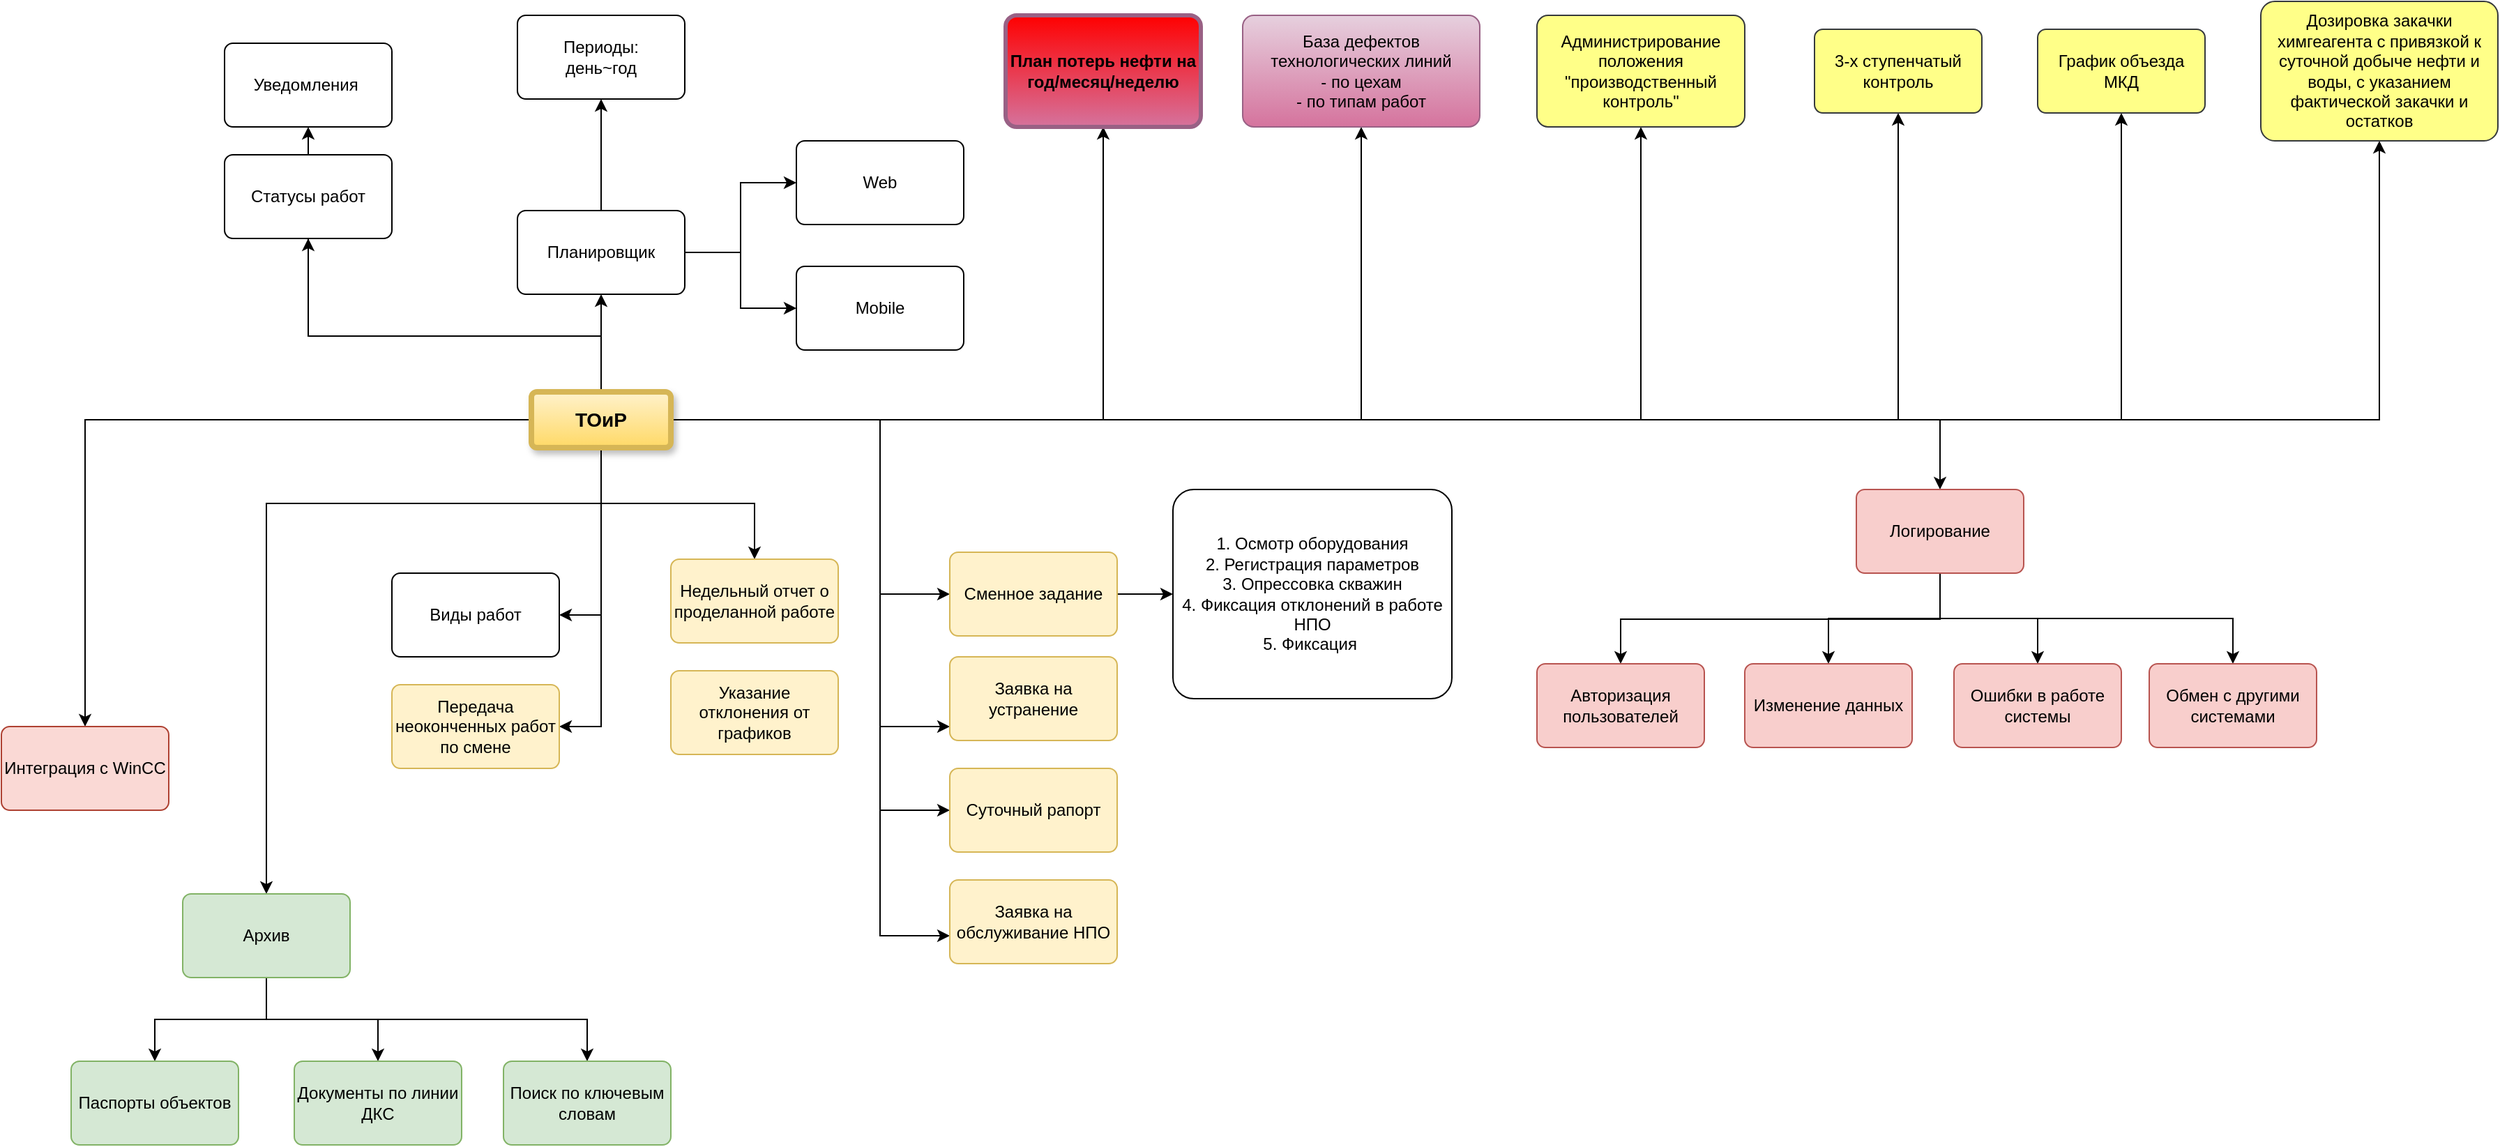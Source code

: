 <mxfile version="20.0.1" type="github">
  <diagram id="qD9cVtpdKziQ_UhONeAe" name="Page-1">
    <mxGraphModel dx="1053" dy="588" grid="1" gridSize="10" guides="1" tooltips="1" connect="1" arrows="1" fold="1" page="1" pageScale="1" pageWidth="827" pageHeight="1169" math="0" shadow="0">
      <root>
        <mxCell id="0" />
        <mxCell id="1" parent="0" />
        <mxCell id="HZPL37ttOVomfuP8rKHR-3" value="" style="edgeStyle=orthogonalEdgeStyle;rounded=0;orthogonalLoop=1;jettySize=auto;html=1;" edge="1" parent="1" source="HZPL37ttOVomfuP8rKHR-1" target="HZPL37ttOVomfuP8rKHR-2">
          <mxGeometry relative="1" as="geometry" />
        </mxCell>
        <mxCell id="HZPL37ttOVomfuP8rKHR-11" value="" style="edgeStyle=orthogonalEdgeStyle;rounded=0;orthogonalLoop=1;jettySize=auto;html=1;" edge="1" parent="1" source="HZPL37ttOVomfuP8rKHR-1" target="HZPL37ttOVomfuP8rKHR-10">
          <mxGeometry relative="1" as="geometry">
            <Array as="points">
              <mxPoint x="450" y="320" />
              <mxPoint x="240" y="320" />
            </Array>
          </mxGeometry>
        </mxCell>
        <mxCell id="HZPL37ttOVomfuP8rKHR-13" value="" style="edgeStyle=orthogonalEdgeStyle;rounded=0;orthogonalLoop=1;jettySize=auto;html=1;" edge="1" parent="1" source="HZPL37ttOVomfuP8rKHR-1" target="HZPL37ttOVomfuP8rKHR-12">
          <mxGeometry relative="1" as="geometry">
            <Array as="points">
              <mxPoint x="450" y="320" />
              <mxPoint x="240" y="320" />
            </Array>
          </mxGeometry>
        </mxCell>
        <mxCell id="HZPL37ttOVomfuP8rKHR-15" value="" style="edgeStyle=orthogonalEdgeStyle;rounded=0;orthogonalLoop=1;jettySize=auto;html=1;" edge="1" parent="1" source="HZPL37ttOVomfuP8rKHR-1" target="HZPL37ttOVomfuP8rKHR-14">
          <mxGeometry relative="1" as="geometry">
            <Array as="points">
              <mxPoint x="650" y="380" />
              <mxPoint x="650" y="505" />
            </Array>
          </mxGeometry>
        </mxCell>
        <mxCell id="HZPL37ttOVomfuP8rKHR-19" value="" style="edgeStyle=orthogonalEdgeStyle;rounded=0;orthogonalLoop=1;jettySize=auto;html=1;" edge="1" parent="1" source="HZPL37ttOVomfuP8rKHR-1" target="HZPL37ttOVomfuP8rKHR-18">
          <mxGeometry relative="1" as="geometry">
            <Array as="points">
              <mxPoint x="650" y="380" />
              <mxPoint x="650" y="600" />
            </Array>
          </mxGeometry>
        </mxCell>
        <mxCell id="HZPL37ttOVomfuP8rKHR-21" value="" style="edgeStyle=orthogonalEdgeStyle;rounded=0;orthogonalLoop=1;jettySize=auto;html=1;" edge="1" parent="1" source="HZPL37ttOVomfuP8rKHR-1" target="HZPL37ttOVomfuP8rKHR-20">
          <mxGeometry relative="1" as="geometry">
            <Array as="points">
              <mxPoint x="650" y="380" />
              <mxPoint x="650" y="660" />
            </Array>
          </mxGeometry>
        </mxCell>
        <mxCell id="HZPL37ttOVomfuP8rKHR-23" value="" style="edgeStyle=orthogonalEdgeStyle;rounded=0;orthogonalLoop=1;jettySize=auto;html=1;" edge="1" parent="1" source="HZPL37ttOVomfuP8rKHR-1" target="HZPL37ttOVomfuP8rKHR-22">
          <mxGeometry relative="1" as="geometry">
            <Array as="points">
              <mxPoint x="650" y="380" />
              <mxPoint x="650" y="750" />
            </Array>
          </mxGeometry>
        </mxCell>
        <mxCell id="HZPL37ttOVomfuP8rKHR-25" value="" style="edgeStyle=orthogonalEdgeStyle;rounded=0;orthogonalLoop=1;jettySize=auto;html=1;" edge="1" parent="1" source="HZPL37ttOVomfuP8rKHR-1" target="HZPL37ttOVomfuP8rKHR-24">
          <mxGeometry relative="1" as="geometry" />
        </mxCell>
        <mxCell id="HZPL37ttOVomfuP8rKHR-27" value="" style="edgeStyle=orthogonalEdgeStyle;rounded=0;orthogonalLoop=1;jettySize=auto;html=1;entryX=1;entryY=0.5;entryDx=0;entryDy=0;" edge="1" parent="1" source="HZPL37ttOVomfuP8rKHR-1" target="HZPL37ttOVomfuP8rKHR-26">
          <mxGeometry relative="1" as="geometry" />
        </mxCell>
        <mxCell id="HZPL37ttOVomfuP8rKHR-29" value="" style="edgeStyle=orthogonalEdgeStyle;rounded=0;orthogonalLoop=1;jettySize=auto;html=1;" edge="1" parent="1" source="HZPL37ttOVomfuP8rKHR-1" target="HZPL37ttOVomfuP8rKHR-28">
          <mxGeometry relative="1" as="geometry">
            <Array as="points">
              <mxPoint x="450" y="600" />
            </Array>
          </mxGeometry>
        </mxCell>
        <mxCell id="HZPL37ttOVomfuP8rKHR-31" value="" style="edgeStyle=orthogonalEdgeStyle;rounded=0;orthogonalLoop=1;jettySize=auto;html=1;" edge="1" parent="1" source="HZPL37ttOVomfuP8rKHR-1" target="HZPL37ttOVomfuP8rKHR-30">
          <mxGeometry relative="1" as="geometry" />
        </mxCell>
        <mxCell id="HZPL37ttOVomfuP8rKHR-33" value="" style="edgeStyle=orthogonalEdgeStyle;rounded=0;orthogonalLoop=1;jettySize=auto;html=1;" edge="1" parent="1" source="HZPL37ttOVomfuP8rKHR-1" target="HZPL37ttOVomfuP8rKHR-32">
          <mxGeometry relative="1" as="geometry" />
        </mxCell>
        <mxCell id="HZPL37ttOVomfuP8rKHR-35" value="" style="edgeStyle=orthogonalEdgeStyle;rounded=0;orthogonalLoop=1;jettySize=auto;html=1;" edge="1" parent="1" source="HZPL37ttOVomfuP8rKHR-1" target="HZPL37ttOVomfuP8rKHR-34">
          <mxGeometry relative="1" as="geometry" />
        </mxCell>
        <mxCell id="HZPL37ttOVomfuP8rKHR-37" value="" style="edgeStyle=orthogonalEdgeStyle;rounded=0;orthogonalLoop=1;jettySize=auto;html=1;" edge="1" parent="1" source="HZPL37ttOVomfuP8rKHR-1" target="HZPL37ttOVomfuP8rKHR-36">
          <mxGeometry relative="1" as="geometry" />
        </mxCell>
        <mxCell id="HZPL37ttOVomfuP8rKHR-39" value="" style="edgeStyle=orthogonalEdgeStyle;rounded=0;orthogonalLoop=1;jettySize=auto;html=1;fontSize=14;" edge="1" parent="1" source="HZPL37ttOVomfuP8rKHR-1" target="HZPL37ttOVomfuP8rKHR-38">
          <mxGeometry relative="1" as="geometry" />
        </mxCell>
        <mxCell id="HZPL37ttOVomfuP8rKHR-41" style="edgeStyle=orthogonalEdgeStyle;rounded=0;orthogonalLoop=1;jettySize=auto;html=1;exitX=1;exitY=0.5;exitDx=0;exitDy=0;fontSize=14;" edge="1" parent="1" source="HZPL37ttOVomfuP8rKHR-1" target="HZPL37ttOVomfuP8rKHR-40">
          <mxGeometry relative="1" as="geometry" />
        </mxCell>
        <mxCell id="HZPL37ttOVomfuP8rKHR-43" style="edgeStyle=orthogonalEdgeStyle;rounded=0;orthogonalLoop=1;jettySize=auto;html=1;exitX=1;exitY=0.5;exitDx=0;exitDy=0;entryX=0.5;entryY=1;entryDx=0;entryDy=0;fontSize=14;" edge="1" parent="1" source="HZPL37ttOVomfuP8rKHR-1" target="HZPL37ttOVomfuP8rKHR-42">
          <mxGeometry relative="1" as="geometry" />
        </mxCell>
        <mxCell id="HZPL37ttOVomfuP8rKHR-46" style="edgeStyle=orthogonalEdgeStyle;rounded=0;orthogonalLoop=1;jettySize=auto;html=1;exitX=0.5;exitY=1;exitDx=0;exitDy=0;fontSize=14;" edge="1" parent="1" source="HZPL37ttOVomfuP8rKHR-1" target="HZPL37ttOVomfuP8rKHR-45">
          <mxGeometry relative="1" as="geometry">
            <Array as="points">
              <mxPoint x="450" y="440" />
              <mxPoint x="210" y="440" />
            </Array>
          </mxGeometry>
        </mxCell>
        <mxCell id="HZPL37ttOVomfuP8rKHR-54" style="edgeStyle=orthogonalEdgeStyle;rounded=0;orthogonalLoop=1;jettySize=auto;html=1;exitX=1;exitY=0.5;exitDx=0;exitDy=0;entryX=0.5;entryY=0;entryDx=0;entryDy=0;fontSize=14;" edge="1" parent="1" source="HZPL37ttOVomfuP8rKHR-1" target="HZPL37ttOVomfuP8rKHR-53">
          <mxGeometry relative="1" as="geometry" />
        </mxCell>
        <mxCell id="HZPL37ttOVomfuP8rKHR-1" value="ТОиР" style="rounded=1;arcSize=10;whiteSpace=wrap;html=1;align=center;fillColor=#fff2cc;strokeColor=#d6b656;fontStyle=1;fontSize=14;strokeWidth=4;gradientColor=#ffd966;glass=0;shadow=1;sketch=0;" vertex="1" parent="1">
          <mxGeometry x="400" y="360" width="100" height="40" as="geometry" />
        </mxCell>
        <mxCell id="HZPL37ttOVomfuP8rKHR-5" value="" style="edgeStyle=orthogonalEdgeStyle;rounded=0;orthogonalLoop=1;jettySize=auto;html=1;" edge="1" parent="1" source="HZPL37ttOVomfuP8rKHR-2" target="HZPL37ttOVomfuP8rKHR-4">
          <mxGeometry relative="1" as="geometry" />
        </mxCell>
        <mxCell id="HZPL37ttOVomfuP8rKHR-7" value="" style="edgeStyle=orthogonalEdgeStyle;rounded=0;orthogonalLoop=1;jettySize=auto;html=1;" edge="1" parent="1" source="HZPL37ttOVomfuP8rKHR-2" target="HZPL37ttOVomfuP8rKHR-6">
          <mxGeometry relative="1" as="geometry" />
        </mxCell>
        <mxCell id="HZPL37ttOVomfuP8rKHR-9" value="" style="edgeStyle=orthogonalEdgeStyle;rounded=0;orthogonalLoop=1;jettySize=auto;html=1;" edge="1" parent="1" source="HZPL37ttOVomfuP8rKHR-2" target="HZPL37ttOVomfuP8rKHR-8">
          <mxGeometry relative="1" as="geometry" />
        </mxCell>
        <mxCell id="HZPL37ttOVomfuP8rKHR-2" value="Планировщик" style="whiteSpace=wrap;html=1;rounded=1;arcSize=10;" vertex="1" parent="1">
          <mxGeometry x="390" y="230" width="120" height="60" as="geometry" />
        </mxCell>
        <mxCell id="HZPL37ttOVomfuP8rKHR-4" value="Web" style="whiteSpace=wrap;html=1;rounded=1;arcSize=10;" vertex="1" parent="1">
          <mxGeometry x="590" y="180" width="120" height="60" as="geometry" />
        </mxCell>
        <mxCell id="HZPL37ttOVomfuP8rKHR-6" value="Mobile" style="whiteSpace=wrap;html=1;rounded=1;arcSize=10;" vertex="1" parent="1">
          <mxGeometry x="590" y="270" width="120" height="60" as="geometry" />
        </mxCell>
        <mxCell id="HZPL37ttOVomfuP8rKHR-8" value="Периоды:&lt;br&gt;день~год" style="whiteSpace=wrap;html=1;rounded=1;arcSize=10;" vertex="1" parent="1">
          <mxGeometry x="390" y="90" width="120" height="60" as="geometry" />
        </mxCell>
        <mxCell id="HZPL37ttOVomfuP8rKHR-10" value="Уведомления&amp;nbsp;" style="whiteSpace=wrap;html=1;rounded=1;arcSize=10;" vertex="1" parent="1">
          <mxGeometry x="180" y="110" width="120" height="60" as="geometry" />
        </mxCell>
        <mxCell id="HZPL37ttOVomfuP8rKHR-12" value="Статусы работ" style="whiteSpace=wrap;html=1;rounded=1;arcSize=10;" vertex="1" parent="1">
          <mxGeometry x="180" y="190" width="120" height="60" as="geometry" />
        </mxCell>
        <mxCell id="HZPL37ttOVomfuP8rKHR-17" value="" style="edgeStyle=orthogonalEdgeStyle;rounded=0;orthogonalLoop=1;jettySize=auto;html=1;" edge="1" parent="1" source="HZPL37ttOVomfuP8rKHR-14" target="HZPL37ttOVomfuP8rKHR-16">
          <mxGeometry relative="1" as="geometry" />
        </mxCell>
        <mxCell id="HZPL37ttOVomfuP8rKHR-14" value="Сменное задание" style="whiteSpace=wrap;html=1;rounded=1;arcSize=10;fillColor=#fff2cc;strokeColor=#d6b656;" vertex="1" parent="1">
          <mxGeometry x="700" y="475" width="120" height="60" as="geometry" />
        </mxCell>
        <mxCell id="HZPL37ttOVomfuP8rKHR-16" value="1. Осмотр оборудования&lt;br&gt;2. Регистрация параметров&lt;br&gt;3. Опрессовка скважин&lt;br&gt;4. Фиксация отклонений в работе НПО&lt;br&gt;5. Фиксация&amp;nbsp;" style="whiteSpace=wrap;html=1;rounded=1;arcSize=10;" vertex="1" parent="1">
          <mxGeometry x="860" y="430" width="200" height="150" as="geometry" />
        </mxCell>
        <mxCell id="HZPL37ttOVomfuP8rKHR-18" value="Заявка на устранение" style="whiteSpace=wrap;html=1;rounded=1;arcSize=10;fillColor=#fff2cc;strokeColor=#d6b656;" vertex="1" parent="1">
          <mxGeometry x="700" y="550" width="120" height="60" as="geometry" />
        </mxCell>
        <mxCell id="HZPL37ttOVomfuP8rKHR-20" value="Суточный рапорт" style="whiteSpace=wrap;html=1;rounded=1;arcSize=10;fillColor=#fff2cc;strokeColor=#d6b656;" vertex="1" parent="1">
          <mxGeometry x="700" y="630" width="120" height="60" as="geometry" />
        </mxCell>
        <mxCell id="HZPL37ttOVomfuP8rKHR-22" value="Заявка на обслуживание НПО" style="whiteSpace=wrap;html=1;rounded=1;arcSize=10;fillColor=#fff2cc;strokeColor=#d6b656;" vertex="1" parent="1">
          <mxGeometry x="700" y="710" width="120" height="60" as="geometry" />
        </mxCell>
        <mxCell id="HZPL37ttOVomfuP8rKHR-24" value="Недельный отчет о проделанной работе" style="whiteSpace=wrap;html=1;rounded=1;arcSize=10;fillColor=#fff2cc;strokeColor=#d6b656;" vertex="1" parent="1">
          <mxGeometry x="500" y="480" width="120" height="60" as="geometry" />
        </mxCell>
        <mxCell id="HZPL37ttOVomfuP8rKHR-26" value="Виды работ" style="whiteSpace=wrap;html=1;rounded=1;arcSize=10;" vertex="1" parent="1">
          <mxGeometry x="300" y="490" width="120" height="60" as="geometry" />
        </mxCell>
        <mxCell id="HZPL37ttOVomfuP8rKHR-28" value="Передача неоконченных работ по смене" style="whiteSpace=wrap;html=1;rounded=1;arcSize=10;fillColor=#fff2cc;strokeColor=#d6b656;" vertex="1" parent="1">
          <mxGeometry x="300" y="570" width="120" height="60" as="geometry" />
        </mxCell>
        <mxCell id="HZPL37ttOVomfuP8rKHR-30" value="Интеграция с WinCC" style="whiteSpace=wrap;html=1;rounded=1;arcSize=10;fillColor=#fad9d5;strokeColor=#ae4132;" vertex="1" parent="1">
          <mxGeometry x="20" y="600" width="120" height="60" as="geometry" />
        </mxCell>
        <mxCell id="HZPL37ttOVomfuP8rKHR-32" value="База дефектов технологических линий&lt;br&gt;- по цехам&lt;br&gt;- по типам работ" style="whiteSpace=wrap;html=1;rounded=1;arcSize=10;fillColor=#e6d0de;gradientColor=#d5739d;strokeColor=#996185;" vertex="1" parent="1">
          <mxGeometry x="910" y="90" width="170" height="80" as="geometry" />
        </mxCell>
        <mxCell id="HZPL37ttOVomfuP8rKHR-34" value="План потерь нефти на год/месяц/неделю" style="whiteSpace=wrap;html=1;rounded=1;arcSize=10;fillColor=#FF0000;gradientColor=#d5739d;strokeColor=#996185;strokeWidth=3;fontStyle=1" vertex="1" parent="1">
          <mxGeometry x="740" y="90" width="140" height="80" as="geometry" />
        </mxCell>
        <mxCell id="HZPL37ttOVomfuP8rKHR-36" value="Администрирование положения &quot;производственный контроль&quot;" style="whiteSpace=wrap;html=1;fillColor=#ffff88;strokeColor=#36393d;rounded=1;arcSize=10;" vertex="1" parent="1">
          <mxGeometry x="1121" y="90" width="149" height="80" as="geometry" />
        </mxCell>
        <mxCell id="HZPL37ttOVomfuP8rKHR-38" value="3-х ступенчатый контроль" style="whiteSpace=wrap;html=1;fillColor=#ffff88;strokeColor=#36393d;rounded=1;arcSize=10;" vertex="1" parent="1">
          <mxGeometry x="1320" y="100" width="120" height="60" as="geometry" />
        </mxCell>
        <mxCell id="HZPL37ttOVomfuP8rKHR-40" value="График объезда МКД" style="whiteSpace=wrap;html=1;fillColor=#ffff88;strokeColor=#36393d;rounded=1;arcSize=10;" vertex="1" parent="1">
          <mxGeometry x="1480" y="100" width="120" height="60" as="geometry" />
        </mxCell>
        <mxCell id="HZPL37ttOVomfuP8rKHR-42" value="Дозировка закачки химгеагента с привязкой к суточной добыче нефти и воды, с указанием фактической закачки и остатков" style="whiteSpace=wrap;html=1;fillColor=#ffff88;strokeColor=#36393d;rounded=1;arcSize=10;" vertex="1" parent="1">
          <mxGeometry x="1640" y="80" width="170" height="100" as="geometry" />
        </mxCell>
        <mxCell id="HZPL37ttOVomfuP8rKHR-44" value="Указание отклонения от графиков" style="whiteSpace=wrap;html=1;fillColor=#fff2cc;strokeColor=#d6b656;rounded=1;arcSize=10;" vertex="1" parent="1">
          <mxGeometry x="500" y="560" width="120" height="60" as="geometry" />
        </mxCell>
        <mxCell id="HZPL37ttOVomfuP8rKHR-48" value="" style="edgeStyle=orthogonalEdgeStyle;rounded=0;orthogonalLoop=1;jettySize=auto;html=1;fontSize=14;" edge="1" parent="1" source="HZPL37ttOVomfuP8rKHR-45" target="HZPL37ttOVomfuP8rKHR-47">
          <mxGeometry relative="1" as="geometry" />
        </mxCell>
        <mxCell id="HZPL37ttOVomfuP8rKHR-50" value="" style="edgeStyle=orthogonalEdgeStyle;rounded=0;orthogonalLoop=1;jettySize=auto;html=1;fontSize=14;" edge="1" parent="1" source="HZPL37ttOVomfuP8rKHR-45" target="HZPL37ttOVomfuP8rKHR-49">
          <mxGeometry relative="1" as="geometry" />
        </mxCell>
        <mxCell id="HZPL37ttOVomfuP8rKHR-52" value="" style="edgeStyle=orthogonalEdgeStyle;rounded=0;orthogonalLoop=1;jettySize=auto;html=1;fontSize=14;" edge="1" parent="1" source="HZPL37ttOVomfuP8rKHR-45" target="HZPL37ttOVomfuP8rKHR-51">
          <mxGeometry relative="1" as="geometry">
            <Array as="points">
              <mxPoint x="210" y="810" />
              <mxPoint x="440" y="810" />
            </Array>
          </mxGeometry>
        </mxCell>
        <mxCell id="HZPL37ttOVomfuP8rKHR-45" value="Архив" style="whiteSpace=wrap;html=1;rounded=1;arcSize=10;fillColor=#d5e8d4;strokeColor=#82b366;" vertex="1" parent="1">
          <mxGeometry x="150" y="720" width="120" height="60" as="geometry" />
        </mxCell>
        <mxCell id="HZPL37ttOVomfuP8rKHR-47" value="Паспорты объектов" style="whiteSpace=wrap;html=1;fillColor=#d5e8d4;strokeColor=#82b366;rounded=1;arcSize=10;" vertex="1" parent="1">
          <mxGeometry x="70" y="840" width="120" height="60" as="geometry" />
        </mxCell>
        <mxCell id="HZPL37ttOVomfuP8rKHR-49" value="Документы по линии ДКС" style="whiteSpace=wrap;html=1;fillColor=#d5e8d4;strokeColor=#82b366;rounded=1;arcSize=10;" vertex="1" parent="1">
          <mxGeometry x="230" y="840" width="120" height="60" as="geometry" />
        </mxCell>
        <mxCell id="HZPL37ttOVomfuP8rKHR-51" value="Поиск по ключевым словам" style="whiteSpace=wrap;html=1;fillColor=#d5e8d4;strokeColor=#82b366;rounded=1;arcSize=10;" vertex="1" parent="1">
          <mxGeometry x="380" y="840" width="120" height="60" as="geometry" />
        </mxCell>
        <mxCell id="HZPL37ttOVomfuP8rKHR-56" value="" style="edgeStyle=orthogonalEdgeStyle;rounded=0;orthogonalLoop=1;jettySize=auto;html=1;fontSize=14;" edge="1" parent="1" source="HZPL37ttOVomfuP8rKHR-53" target="HZPL37ttOVomfuP8rKHR-55">
          <mxGeometry relative="1" as="geometry">
            <Array as="points">
              <mxPoint x="1410" y="523" />
              <mxPoint x="1181" y="523" />
            </Array>
          </mxGeometry>
        </mxCell>
        <mxCell id="HZPL37ttOVomfuP8rKHR-60" style="edgeStyle=orthogonalEdgeStyle;rounded=0;orthogonalLoop=1;jettySize=auto;html=1;exitX=0.5;exitY=1;exitDx=0;exitDy=0;entryX=0.5;entryY=0;entryDx=0;entryDy=0;fontSize=14;" edge="1" parent="1" source="HZPL37ttOVomfuP8rKHR-53" target="HZPL37ttOVomfuP8rKHR-57">
          <mxGeometry relative="1" as="geometry" />
        </mxCell>
        <mxCell id="HZPL37ttOVomfuP8rKHR-61" style="edgeStyle=orthogonalEdgeStyle;rounded=0;orthogonalLoop=1;jettySize=auto;html=1;exitX=0.5;exitY=1;exitDx=0;exitDy=0;entryX=0.5;entryY=0;entryDx=0;entryDy=0;fontSize=14;" edge="1" parent="1" source="HZPL37ttOVomfuP8rKHR-53" target="HZPL37ttOVomfuP8rKHR-58">
          <mxGeometry relative="1" as="geometry" />
        </mxCell>
        <mxCell id="HZPL37ttOVomfuP8rKHR-62" style="edgeStyle=orthogonalEdgeStyle;rounded=0;orthogonalLoop=1;jettySize=auto;html=1;exitX=0.5;exitY=1;exitDx=0;exitDy=0;fontSize=14;" edge="1" parent="1" source="HZPL37ttOVomfuP8rKHR-53" target="HZPL37ttOVomfuP8rKHR-59">
          <mxGeometry relative="1" as="geometry" />
        </mxCell>
        <mxCell id="HZPL37ttOVomfuP8rKHR-53" value="Логирование" style="whiteSpace=wrap;html=1;rounded=1;arcSize=10;fillColor=#f8cecc;strokeColor=#b85450;" vertex="1" parent="1">
          <mxGeometry x="1350" y="430" width="120" height="60" as="geometry" />
        </mxCell>
        <mxCell id="HZPL37ttOVomfuP8rKHR-55" value="Авторизация пользователей" style="whiteSpace=wrap;html=1;fillColor=#f8cecc;strokeColor=#b85450;rounded=1;arcSize=10;" vertex="1" parent="1">
          <mxGeometry x="1121" y="555" width="120" height="60" as="geometry" />
        </mxCell>
        <mxCell id="HZPL37ttOVomfuP8rKHR-57" value="Изменение данных" style="whiteSpace=wrap;html=1;fillColor=#f8cecc;strokeColor=#b85450;rounded=1;arcSize=10;" vertex="1" parent="1">
          <mxGeometry x="1270" y="555" width="120" height="60" as="geometry" />
        </mxCell>
        <mxCell id="HZPL37ttOVomfuP8rKHR-58" value="Ошибки в работе системы" style="whiteSpace=wrap;html=1;fillColor=#f8cecc;strokeColor=#b85450;rounded=1;arcSize=10;" vertex="1" parent="1">
          <mxGeometry x="1420" y="555" width="120" height="60" as="geometry" />
        </mxCell>
        <mxCell id="HZPL37ttOVomfuP8rKHR-59" value="Обмен с другими системами" style="whiteSpace=wrap;html=1;fillColor=#f8cecc;strokeColor=#b85450;rounded=1;arcSize=10;" vertex="1" parent="1">
          <mxGeometry x="1560" y="555" width="120" height="60" as="geometry" />
        </mxCell>
      </root>
    </mxGraphModel>
  </diagram>
</mxfile>
